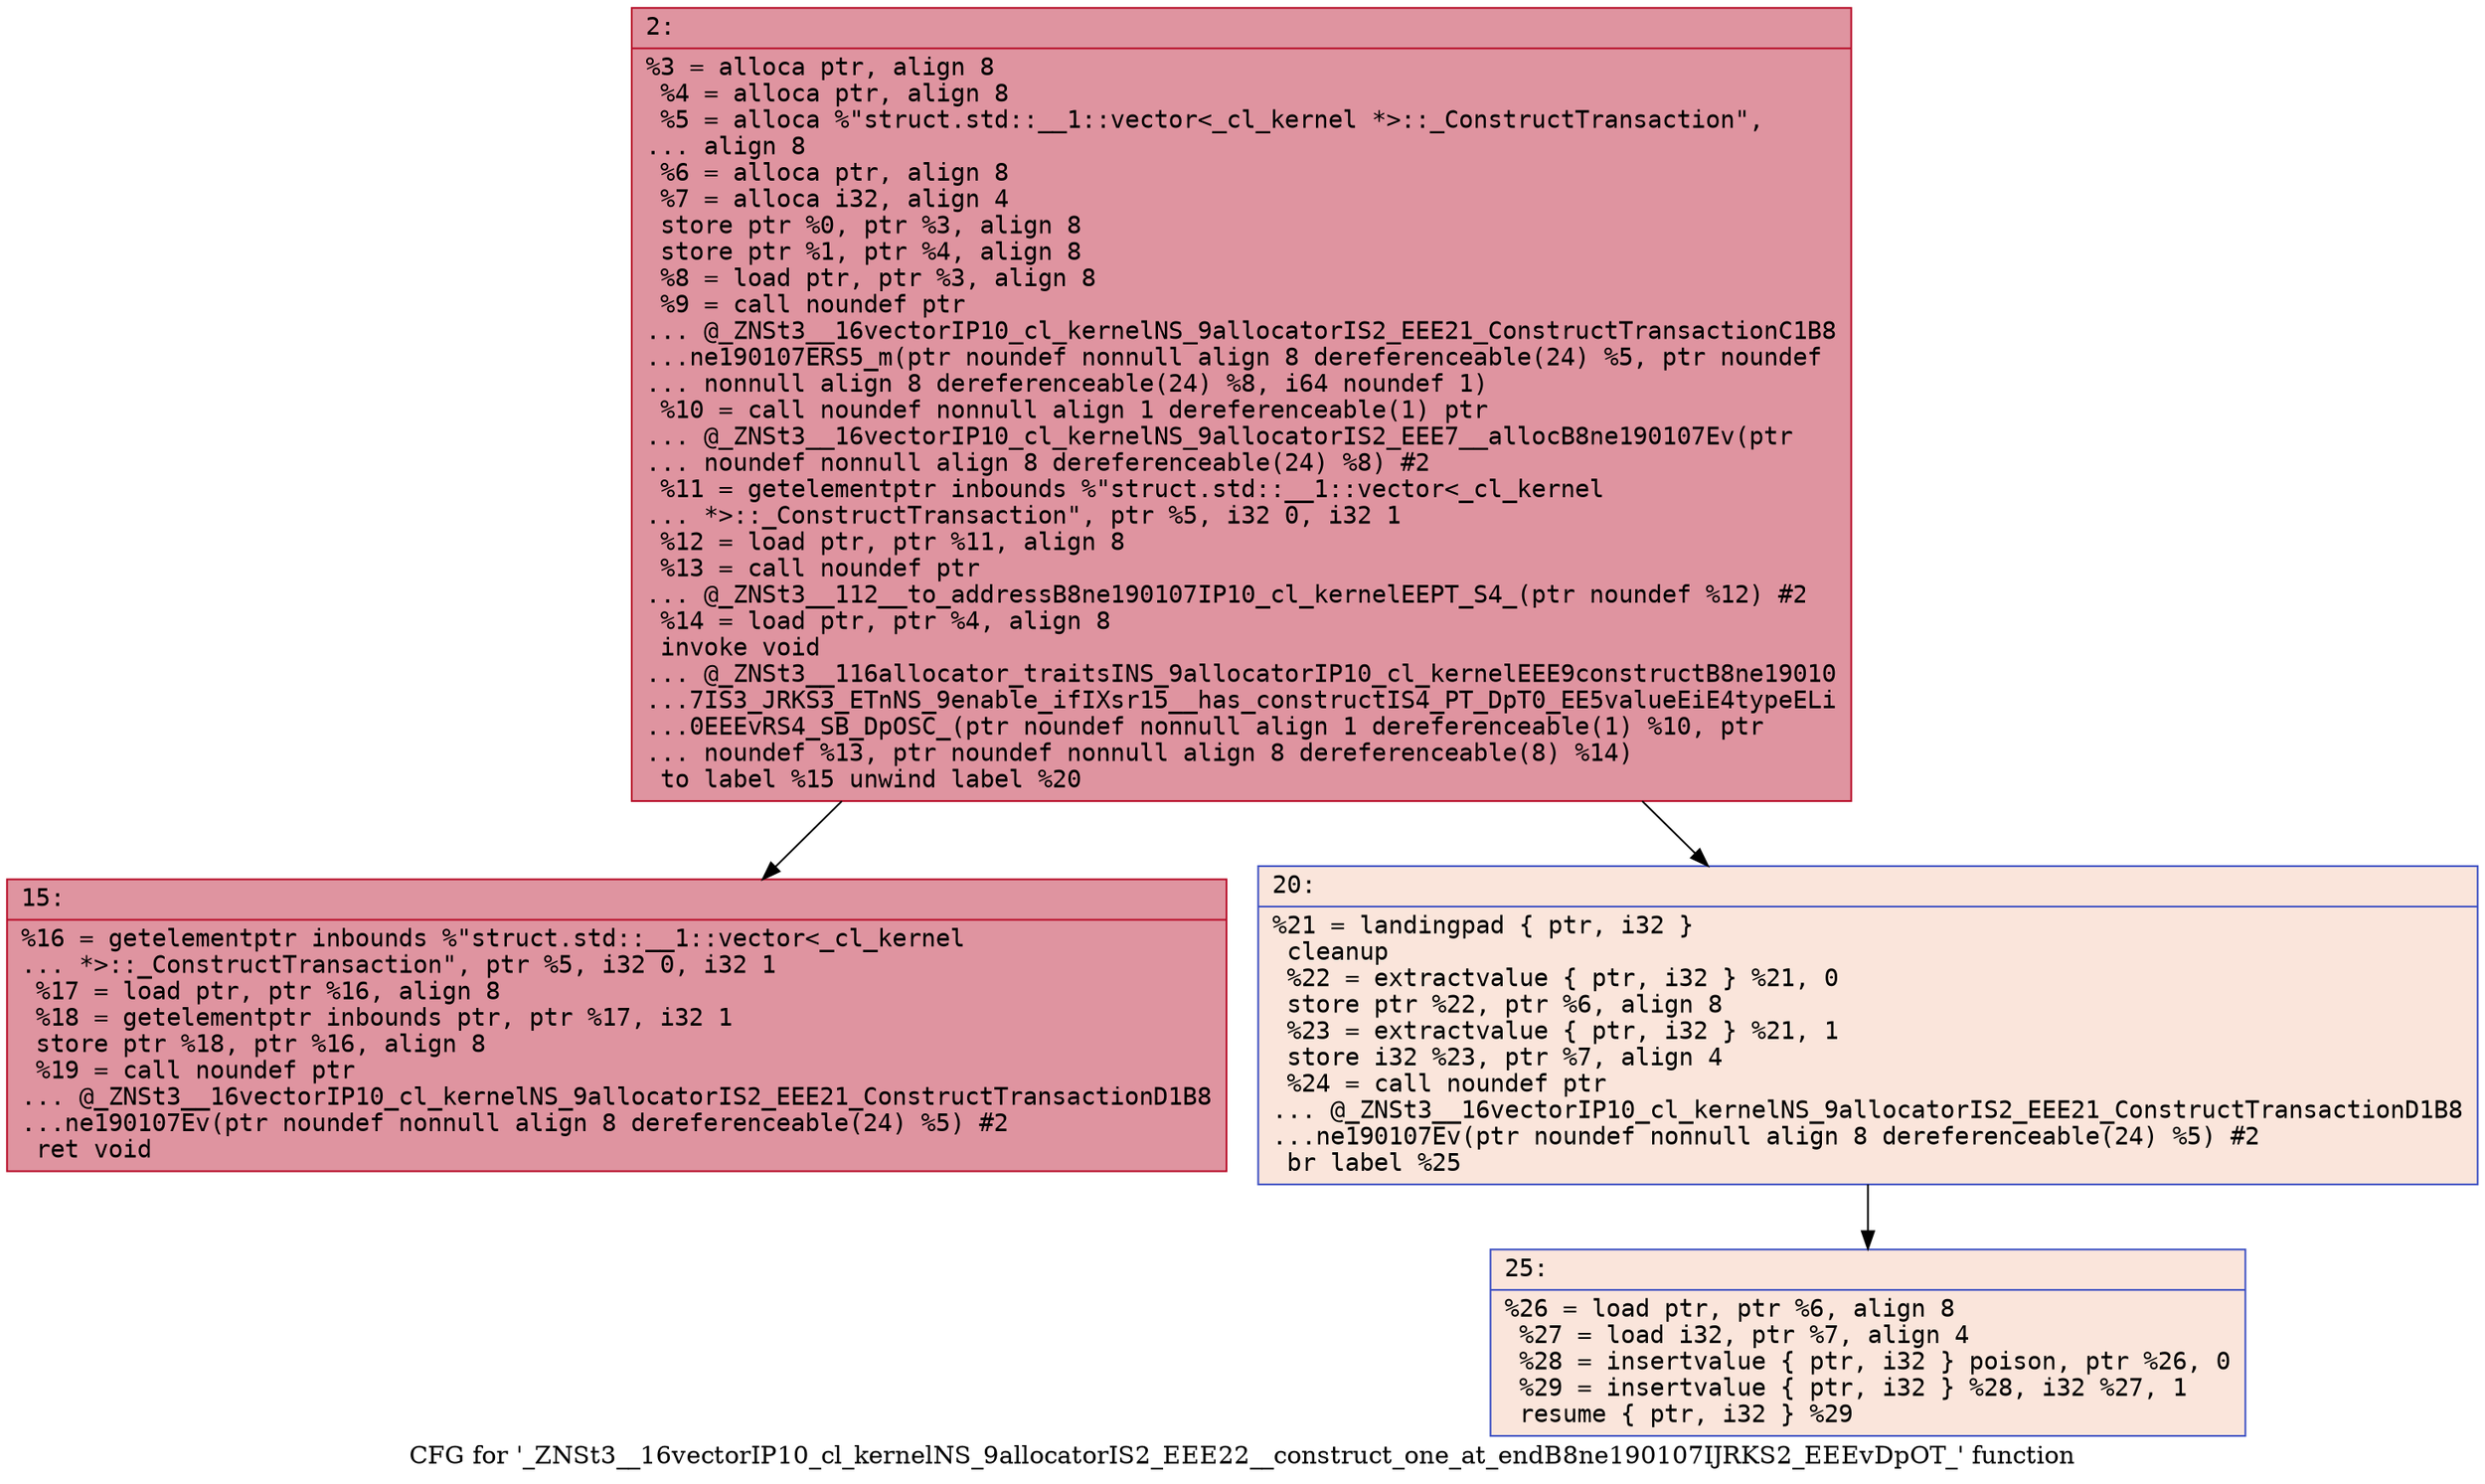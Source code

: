 digraph "CFG for '_ZNSt3__16vectorIP10_cl_kernelNS_9allocatorIS2_EEE22__construct_one_at_endB8ne190107IJRKS2_EEEvDpOT_' function" {
	label="CFG for '_ZNSt3__16vectorIP10_cl_kernelNS_9allocatorIS2_EEE22__construct_one_at_endB8ne190107IJRKS2_EEEvDpOT_' function";

	Node0x6000005c7cf0 [shape=record,color="#b70d28ff", style=filled, fillcolor="#b70d2870" fontname="Courier",label="{2:\l|  %3 = alloca ptr, align 8\l  %4 = alloca ptr, align 8\l  %5 = alloca %\"struct.std::__1::vector\<_cl_kernel *\>::_ConstructTransaction\",\l... align 8\l  %6 = alloca ptr, align 8\l  %7 = alloca i32, align 4\l  store ptr %0, ptr %3, align 8\l  store ptr %1, ptr %4, align 8\l  %8 = load ptr, ptr %3, align 8\l  %9 = call noundef ptr\l... @_ZNSt3__16vectorIP10_cl_kernelNS_9allocatorIS2_EEE21_ConstructTransactionC1B8\l...ne190107ERS5_m(ptr noundef nonnull align 8 dereferenceable(24) %5, ptr noundef\l... nonnull align 8 dereferenceable(24) %8, i64 noundef 1)\l  %10 = call noundef nonnull align 1 dereferenceable(1) ptr\l... @_ZNSt3__16vectorIP10_cl_kernelNS_9allocatorIS2_EEE7__allocB8ne190107Ev(ptr\l... noundef nonnull align 8 dereferenceable(24) %8) #2\l  %11 = getelementptr inbounds %\"struct.std::__1::vector\<_cl_kernel\l... *\>::_ConstructTransaction\", ptr %5, i32 0, i32 1\l  %12 = load ptr, ptr %11, align 8\l  %13 = call noundef ptr\l... @_ZNSt3__112__to_addressB8ne190107IP10_cl_kernelEEPT_S4_(ptr noundef %12) #2\l  %14 = load ptr, ptr %4, align 8\l  invoke void\l... @_ZNSt3__116allocator_traitsINS_9allocatorIP10_cl_kernelEEE9constructB8ne19010\l...7IS3_JRKS3_ETnNS_9enable_ifIXsr15__has_constructIS4_PT_DpT0_EE5valueEiE4typeELi\l...0EEEvRS4_SB_DpOSC_(ptr noundef nonnull align 1 dereferenceable(1) %10, ptr\l... noundef %13, ptr noundef nonnull align 8 dereferenceable(8) %14)\l          to label %15 unwind label %20\l}"];
	Node0x6000005c7cf0 -> Node0x6000005c7d40[tooltip="2 -> 15\nProbability 100.00%" ];
	Node0x6000005c7cf0 -> Node0x6000005c7d90[tooltip="2 -> 20\nProbability 0.00%" ];
	Node0x6000005c7d40 [shape=record,color="#b70d28ff", style=filled, fillcolor="#b70d2870" fontname="Courier",label="{15:\l|  %16 = getelementptr inbounds %\"struct.std::__1::vector\<_cl_kernel\l... *\>::_ConstructTransaction\", ptr %5, i32 0, i32 1\l  %17 = load ptr, ptr %16, align 8\l  %18 = getelementptr inbounds ptr, ptr %17, i32 1\l  store ptr %18, ptr %16, align 8\l  %19 = call noundef ptr\l... @_ZNSt3__16vectorIP10_cl_kernelNS_9allocatorIS2_EEE21_ConstructTransactionD1B8\l...ne190107Ev(ptr noundef nonnull align 8 dereferenceable(24) %5) #2\l  ret void\l}"];
	Node0x6000005c7d90 [shape=record,color="#3d50c3ff", style=filled, fillcolor="#f4c5ad70" fontname="Courier",label="{20:\l|  %21 = landingpad \{ ptr, i32 \}\l          cleanup\l  %22 = extractvalue \{ ptr, i32 \} %21, 0\l  store ptr %22, ptr %6, align 8\l  %23 = extractvalue \{ ptr, i32 \} %21, 1\l  store i32 %23, ptr %7, align 4\l  %24 = call noundef ptr\l... @_ZNSt3__16vectorIP10_cl_kernelNS_9allocatorIS2_EEE21_ConstructTransactionD1B8\l...ne190107Ev(ptr noundef nonnull align 8 dereferenceable(24) %5) #2\l  br label %25\l}"];
	Node0x6000005c7d90 -> Node0x6000005c7de0[tooltip="20 -> 25\nProbability 100.00%" ];
	Node0x6000005c7de0 [shape=record,color="#3d50c3ff", style=filled, fillcolor="#f4c5ad70" fontname="Courier",label="{25:\l|  %26 = load ptr, ptr %6, align 8\l  %27 = load i32, ptr %7, align 4\l  %28 = insertvalue \{ ptr, i32 \} poison, ptr %26, 0\l  %29 = insertvalue \{ ptr, i32 \} %28, i32 %27, 1\l  resume \{ ptr, i32 \} %29\l}"];
}
